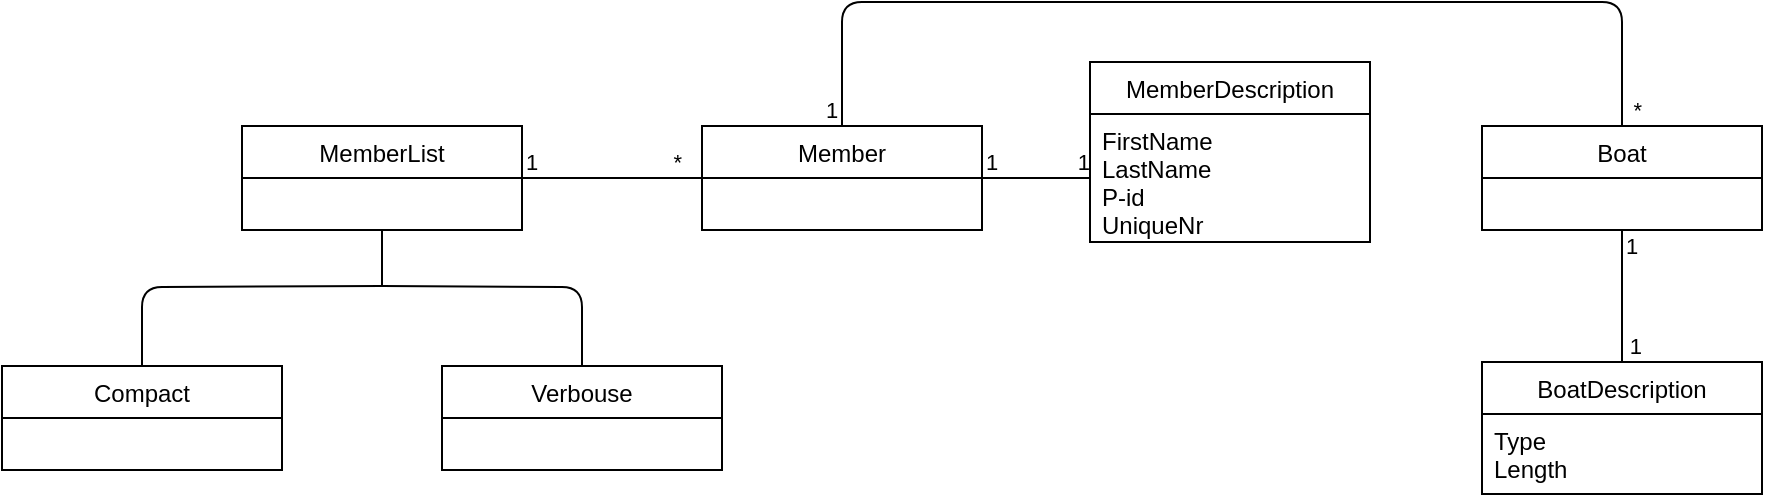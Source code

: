 <mxfile version="13.6.6" type="device"><diagram id="aFQY-epdOw2vuh6Lq9qG" name="Page-1"><mxGraphModel dx="1865" dy="587" grid="1" gridSize="10" guides="1" tooltips="1" connect="1" arrows="1" fold="1" page="1" pageScale="1" pageWidth="827" pageHeight="1169" math="0" shadow="0"><root><mxCell id="0"/><mxCell id="1" parent="0"/><mxCell id="34Ctrr2RjopiOsZsNNEo-17" value="" style="endArrow=none;html=1;edgeStyle=orthogonalEdgeStyle;exitX=1;exitY=0.5;exitDx=0;exitDy=0;entryX=0;entryY=0.5;entryDx=0;entryDy=0;" edge="1" parent="1" source="34Ctrr2RjopiOsZsNNEo-8" target="34Ctrr2RjopiOsZsNNEo-12"><mxGeometry relative="1" as="geometry"><mxPoint x="290" y="230" as="sourcePoint"/><mxPoint x="290" y="106" as="targetPoint"/></mxGeometry></mxCell><mxCell id="34Ctrr2RjopiOsZsNNEo-18" value="1" style="edgeLabel;resizable=0;html=1;align=left;verticalAlign=bottom;" connectable="0" vertex="1" parent="34Ctrr2RjopiOsZsNNEo-17"><mxGeometry x="-1" relative="1" as="geometry"/></mxCell><mxCell id="34Ctrr2RjopiOsZsNNEo-19" value="1" style="edgeLabel;resizable=0;html=1;align=right;verticalAlign=bottom;" connectable="0" vertex="1" parent="34Ctrr2RjopiOsZsNNEo-17"><mxGeometry x="1" relative="1" as="geometry"/></mxCell><mxCell id="34Ctrr2RjopiOsZsNNEo-20" value="" style="endArrow=none;html=1;edgeStyle=orthogonalEdgeStyle;entryX=0.5;entryY=0;entryDx=0;entryDy=0;exitX=0.5;exitY=0;exitDx=0;exitDy=0;" edge="1" parent="1" source="34Ctrr2RjopiOsZsNNEo-8" target="34Ctrr2RjopiOsZsNNEo-9"><mxGeometry relative="1" as="geometry"><mxPoint x="500" y="106" as="sourcePoint"/><mxPoint x="580" y="280" as="targetPoint"/><Array as="points"><mxPoint x="220" y="20"/><mxPoint x="610" y="20"/></Array></mxGeometry></mxCell><mxCell id="34Ctrr2RjopiOsZsNNEo-21" value="1" style="edgeLabel;resizable=0;html=1;align=left;verticalAlign=bottom;" connectable="0" vertex="1" parent="34Ctrr2RjopiOsZsNNEo-20"><mxGeometry x="-1" relative="1" as="geometry"><mxPoint x="-10" as="offset"/></mxGeometry></mxCell><mxCell id="34Ctrr2RjopiOsZsNNEo-22" value="*" style="edgeLabel;resizable=0;html=1;align=right;verticalAlign=bottom;" connectable="0" vertex="1" parent="34Ctrr2RjopiOsZsNNEo-20"><mxGeometry x="1" relative="1" as="geometry"><mxPoint x="10" as="offset"/></mxGeometry></mxCell><mxCell id="34Ctrr2RjopiOsZsNNEo-5" value="MemberDescription" style="swimlane;fontStyle=0;childLayout=stackLayout;horizontal=1;startSize=26;fillColor=none;horizontalStack=0;resizeParent=1;resizeParentMax=0;resizeLast=0;collapsible=1;marginBottom=0;" vertex="1" parent="1"><mxGeometry x="344" y="50" width="140" height="90" as="geometry"/></mxCell><mxCell id="34Ctrr2RjopiOsZsNNEo-12" value="FirstName&#xA;LastName&#xA;P-id&#xA;UniqueNr&#xA;" style="text;strokeColor=none;fillColor=none;align=left;verticalAlign=top;spacingLeft=4;spacingRight=4;overflow=hidden;rotatable=0;points=[[0,0.5],[1,0.5]];portConstraint=eastwest;" vertex="1" parent="34Ctrr2RjopiOsZsNNEo-5"><mxGeometry y="26" width="140" height="64" as="geometry"/></mxCell><mxCell id="34Ctrr2RjopiOsZsNNEo-23" value="" style="endArrow=none;html=1;edgeStyle=orthogonalEdgeStyle;exitX=0.5;exitY=1;exitDx=0;exitDy=0;entryX=0.5;entryY=0;entryDx=0;entryDy=0;" edge="1" parent="1" source="34Ctrr2RjopiOsZsNNEo-9" target="34Ctrr2RjopiOsZsNNEo-11"><mxGeometry relative="1" as="geometry"><mxPoint x="520" y="330" as="sourcePoint"/><mxPoint x="680" y="330" as="targetPoint"/></mxGeometry></mxCell><mxCell id="34Ctrr2RjopiOsZsNNEo-24" value="1" style="edgeLabel;resizable=0;html=1;align=left;verticalAlign=bottom;" connectable="0" vertex="1" parent="34Ctrr2RjopiOsZsNNEo-23"><mxGeometry x="-1" relative="1" as="geometry"><mxPoint y="16" as="offset"/></mxGeometry></mxCell><mxCell id="34Ctrr2RjopiOsZsNNEo-25" value="1" style="edgeLabel;resizable=0;html=1;align=right;verticalAlign=bottom;" connectable="0" vertex="1" parent="34Ctrr2RjopiOsZsNNEo-23"><mxGeometry x="1" relative="1" as="geometry"><mxPoint x="10" as="offset"/></mxGeometry></mxCell><mxCell id="34Ctrr2RjopiOsZsNNEo-26" value="" style="endArrow=none;html=1;edgeStyle=orthogonalEdgeStyle;exitX=0.5;exitY=1;exitDx=0;exitDy=0;" edge="1" parent="1" source="34Ctrr2RjopiOsZsNNEo-1"><mxGeometry relative="1" as="geometry"><mxPoint x="-290" y="142" as="sourcePoint"/><mxPoint x="-10" y="162" as="targetPoint"/></mxGeometry></mxCell><mxCell id="34Ctrr2RjopiOsZsNNEo-29" value="" style="endArrow=none;html=1;edgeStyle=orthogonalEdgeStyle;entryX=0.5;entryY=0;entryDx=0;entryDy=0;" edge="1" parent="1" target="34Ctrr2RjopiOsZsNNEo-6"><mxGeometry relative="1" as="geometry"><mxPoint x="-10" y="162" as="sourcePoint"/><mxPoint x="220" y="192" as="targetPoint"/></mxGeometry></mxCell><mxCell id="34Ctrr2RjopiOsZsNNEo-32" value="" style="endArrow=none;html=1;edgeStyle=orthogonalEdgeStyle;" edge="1" parent="1" target="34Ctrr2RjopiOsZsNNEo-7"><mxGeometry relative="1" as="geometry"><mxPoint x="-10" y="162" as="sourcePoint"/><mxPoint x="-110" y="152" as="targetPoint"/></mxGeometry></mxCell><mxCell id="34Ctrr2RjopiOsZsNNEo-38" value="" style="endArrow=none;html=1;edgeStyle=orthogonalEdgeStyle;exitX=1;exitY=0.5;exitDx=0;exitDy=0;entryX=0;entryY=0.5;entryDx=0;entryDy=0;" edge="1" parent="1" source="34Ctrr2RjopiOsZsNNEo-1" target="34Ctrr2RjopiOsZsNNEo-8"><mxGeometry relative="1" as="geometry"><mxPoint x="50" y="140" as="sourcePoint"/><mxPoint x="210" y="140" as="targetPoint"/></mxGeometry></mxCell><mxCell id="34Ctrr2RjopiOsZsNNEo-39" value="1" style="edgeLabel;resizable=0;html=1;align=left;verticalAlign=bottom;" connectable="0" vertex="1" parent="34Ctrr2RjopiOsZsNNEo-38"><mxGeometry x="-1" relative="1" as="geometry"/></mxCell><mxCell id="34Ctrr2RjopiOsZsNNEo-40" value="*" style="edgeLabel;resizable=0;html=1;align=right;verticalAlign=bottom;" connectable="0" vertex="1" parent="34Ctrr2RjopiOsZsNNEo-38"><mxGeometry x="1" relative="1" as="geometry"><mxPoint x="-10" as="offset"/></mxGeometry></mxCell><mxCell id="34Ctrr2RjopiOsZsNNEo-8" value="Member" style="swimlane;fontStyle=0;childLayout=stackLayout;horizontal=1;startSize=26;fillColor=none;horizontalStack=0;resizeParent=1;resizeParentMax=0;resizeLast=0;collapsible=1;marginBottom=0;" vertex="1" parent="1"><mxGeometry x="150" y="82" width="140" height="52" as="geometry"/></mxCell><mxCell id="34Ctrr2RjopiOsZsNNEo-1" value="MemberList" style="swimlane;fontStyle=0;childLayout=stackLayout;horizontal=1;startSize=26;fillColor=none;horizontalStack=0;resizeParent=1;resizeParentMax=0;resizeLast=0;collapsible=1;marginBottom=0;" vertex="1" parent="1"><mxGeometry x="-80" y="82" width="140" height="52" as="geometry"/></mxCell><mxCell id="34Ctrr2RjopiOsZsNNEo-7" value="Compact" style="swimlane;fontStyle=0;childLayout=stackLayout;horizontal=1;startSize=26;fillColor=none;horizontalStack=0;resizeParent=1;resizeParentMax=0;resizeLast=0;collapsible=1;marginBottom=0;" vertex="1" parent="1"><mxGeometry x="-200" y="202" width="140" height="52" as="geometry"/></mxCell><mxCell id="34Ctrr2RjopiOsZsNNEo-6" value="Verbouse" style="swimlane;fontStyle=0;childLayout=stackLayout;horizontal=1;startSize=26;fillColor=none;horizontalStack=0;resizeParent=1;resizeParentMax=0;resizeLast=0;collapsible=1;marginBottom=0;" vertex="1" parent="1"><mxGeometry x="20" y="202" width="140" height="52" as="geometry"/></mxCell><mxCell id="34Ctrr2RjopiOsZsNNEo-11" value="BoatDescription" style="swimlane;fontStyle=0;childLayout=stackLayout;horizontal=1;startSize=26;fillColor=none;horizontalStack=0;resizeParent=1;resizeParentMax=0;resizeLast=0;collapsible=1;marginBottom=0;" vertex="1" parent="1"><mxGeometry x="540" y="200" width="140" height="66" as="geometry"/></mxCell><mxCell id="34Ctrr2RjopiOsZsNNEo-13" value="Type&#xA;Length&#xA;" style="text;strokeColor=none;fillColor=none;align=left;verticalAlign=top;spacingLeft=4;spacingRight=4;overflow=hidden;rotatable=0;points=[[0,0.5],[1,0.5]];portConstraint=eastwest;" vertex="1" parent="34Ctrr2RjopiOsZsNNEo-11"><mxGeometry y="26" width="140" height="40" as="geometry"/></mxCell><mxCell id="34Ctrr2RjopiOsZsNNEo-9" value="Boat" style="swimlane;fontStyle=0;childLayout=stackLayout;horizontal=1;startSize=26;fillColor=none;horizontalStack=0;resizeParent=1;resizeParentMax=0;resizeLast=0;collapsible=1;marginBottom=0;" vertex="1" parent="1"><mxGeometry x="540" y="82" width="140" height="52" as="geometry"/></mxCell></root></mxGraphModel></diagram></mxfile>